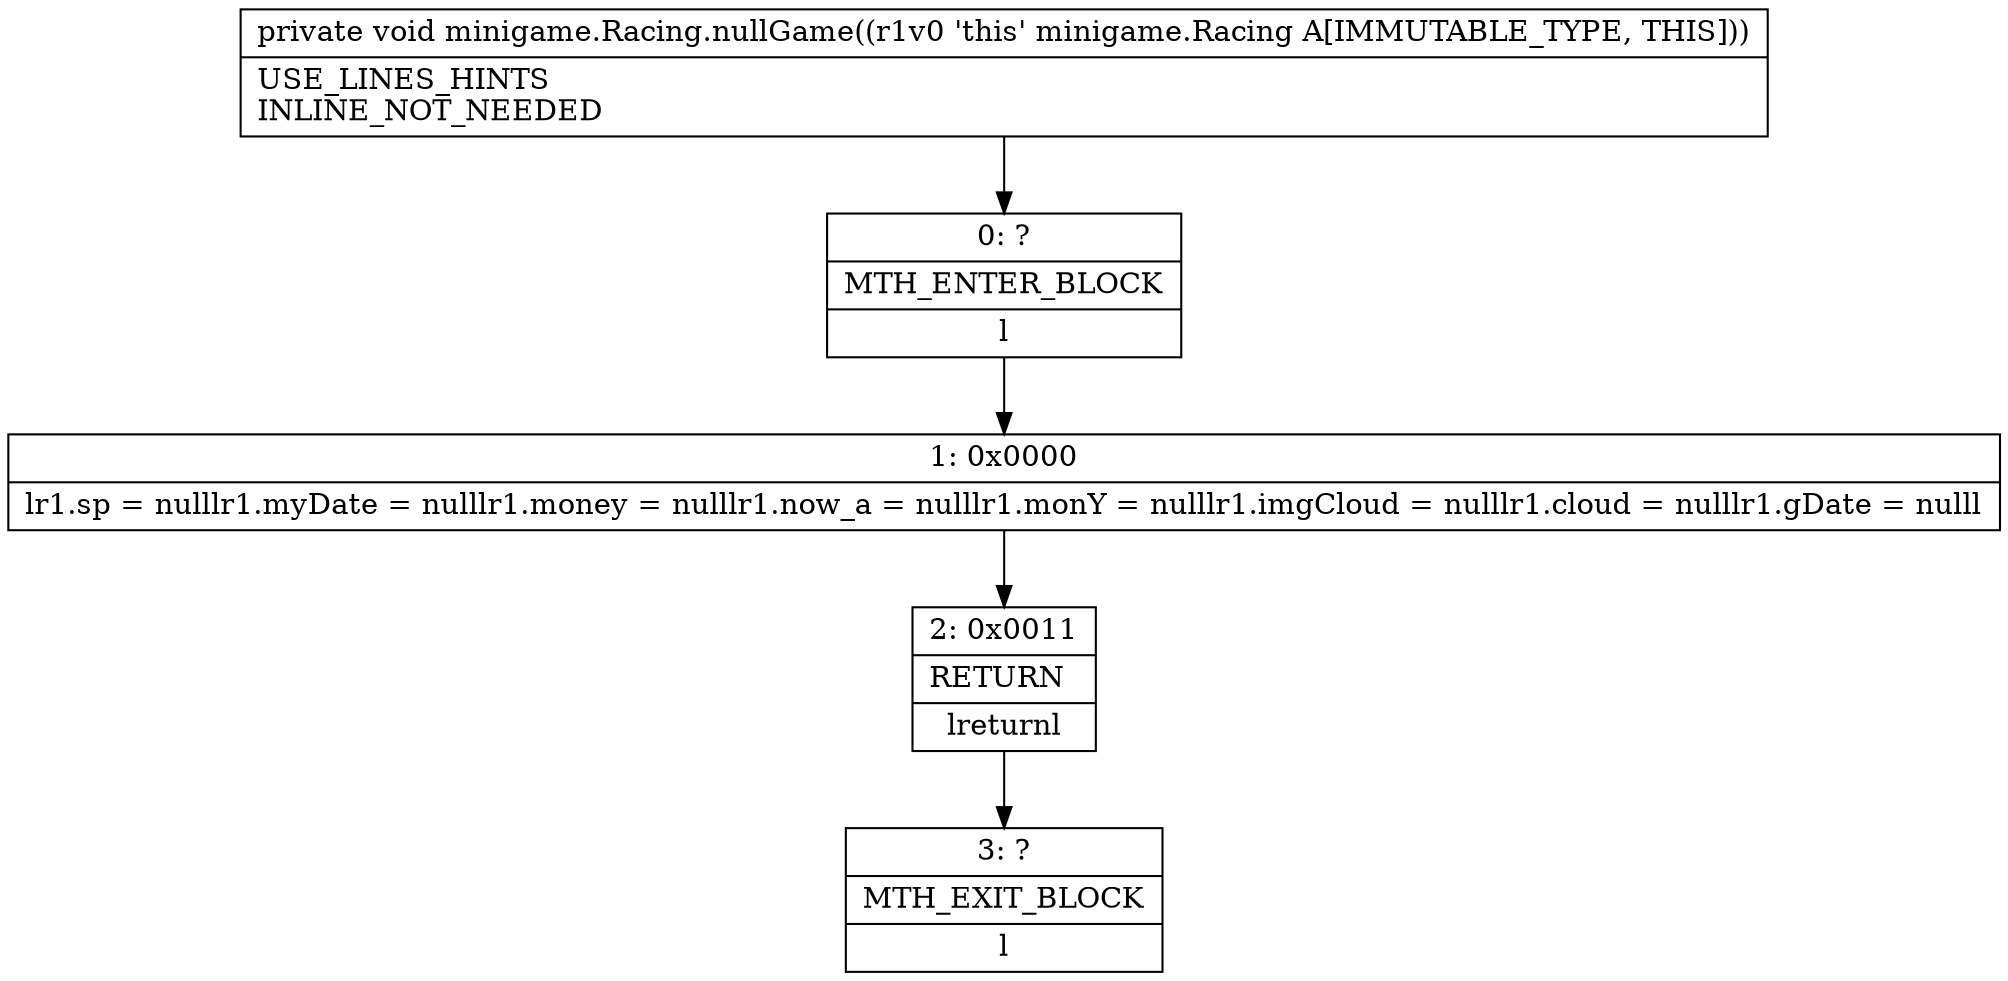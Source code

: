 digraph "CFG forminigame.Racing.nullGame()V" {
Node_0 [shape=record,label="{0\:\ ?|MTH_ENTER_BLOCK\l|l}"];
Node_1 [shape=record,label="{1\:\ 0x0000|lr1.sp = nulllr1.myDate = nulllr1.money = nulllr1.now_a = nulllr1.monY = nulllr1.imgCloud = nulllr1.cloud = nulllr1.gDate = nulll}"];
Node_2 [shape=record,label="{2\:\ 0x0011|RETURN\l|lreturnl}"];
Node_3 [shape=record,label="{3\:\ ?|MTH_EXIT_BLOCK\l|l}"];
MethodNode[shape=record,label="{private void minigame.Racing.nullGame((r1v0 'this' minigame.Racing A[IMMUTABLE_TYPE, THIS]))  | USE_LINES_HINTS\lINLINE_NOT_NEEDED\l}"];
MethodNode -> Node_0;
Node_0 -> Node_1;
Node_1 -> Node_2;
Node_2 -> Node_3;
}

